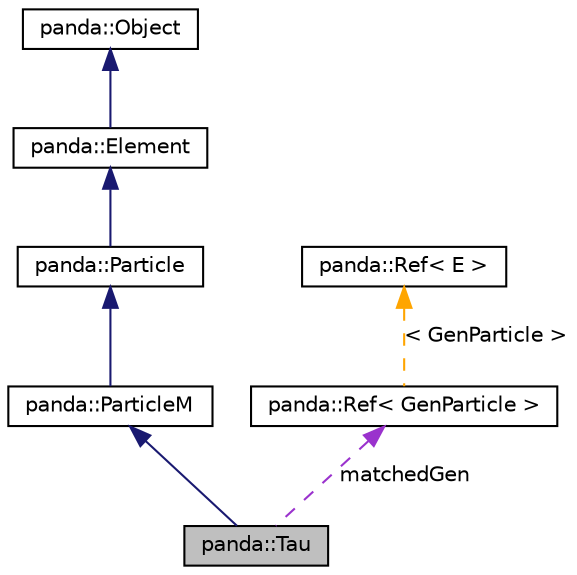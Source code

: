 digraph G
{
  edge [fontname="Helvetica",fontsize="10",labelfontname="Helvetica",labelfontsize="10"];
  node [fontname="Helvetica",fontsize="10",shape=record];
  Node1 [label="panda::Tau",height=0.2,width=0.4,color="black", fillcolor="grey75", style="filled" fontcolor="black"];
  Node2 -> Node1 [dir=back,color="midnightblue",fontsize="10",style="solid"];
  Node2 [label="panda::ParticleM",height=0.2,width=0.4,color="black", fillcolor="white", style="filled",URL="$classpanda_1_1ParticleM.html"];
  Node3 -> Node2 [dir=back,color="midnightblue",fontsize="10",style="solid"];
  Node3 [label="panda::Particle",height=0.2,width=0.4,color="black", fillcolor="white", style="filled",URL="$classpanda_1_1Particle.html"];
  Node4 -> Node3 [dir=back,color="midnightblue",fontsize="10",style="solid"];
  Node4 [label="panda::Element",height=0.2,width=0.4,color="black", fillcolor="white", style="filled",URL="$classpanda_1_1Element.html",tooltip="Base class for elements of containers."];
  Node5 -> Node4 [dir=back,color="midnightblue",fontsize="10",style="solid"];
  Node5 [label="panda::Object",height=0.2,width=0.4,color="black", fillcolor="white", style="filled",URL="$classpanda_1_1Object.html",tooltip="Object base class."];
  Node6 -> Node1 [dir=back,color="darkorchid3",fontsize="10",style="dashed",label="matchedGen"];
  Node6 [label="panda::Ref\< GenParticle \>",height=0.2,width=0.4,color="black", fillcolor="white", style="filled",URL="$classpanda_1_1Ref.html"];
  Node7 -> Node6 [dir=back,color="orange",fontsize="10",style="dashed",label="\< GenParticle \>"];
  Node7 [label="panda::Ref\< E \>",height=0.2,width=0.4,color="black", fillcolor="white", style="filled",URL="$classpanda_1_1Ref.html",tooltip="A reference to an element in a container."];
}
